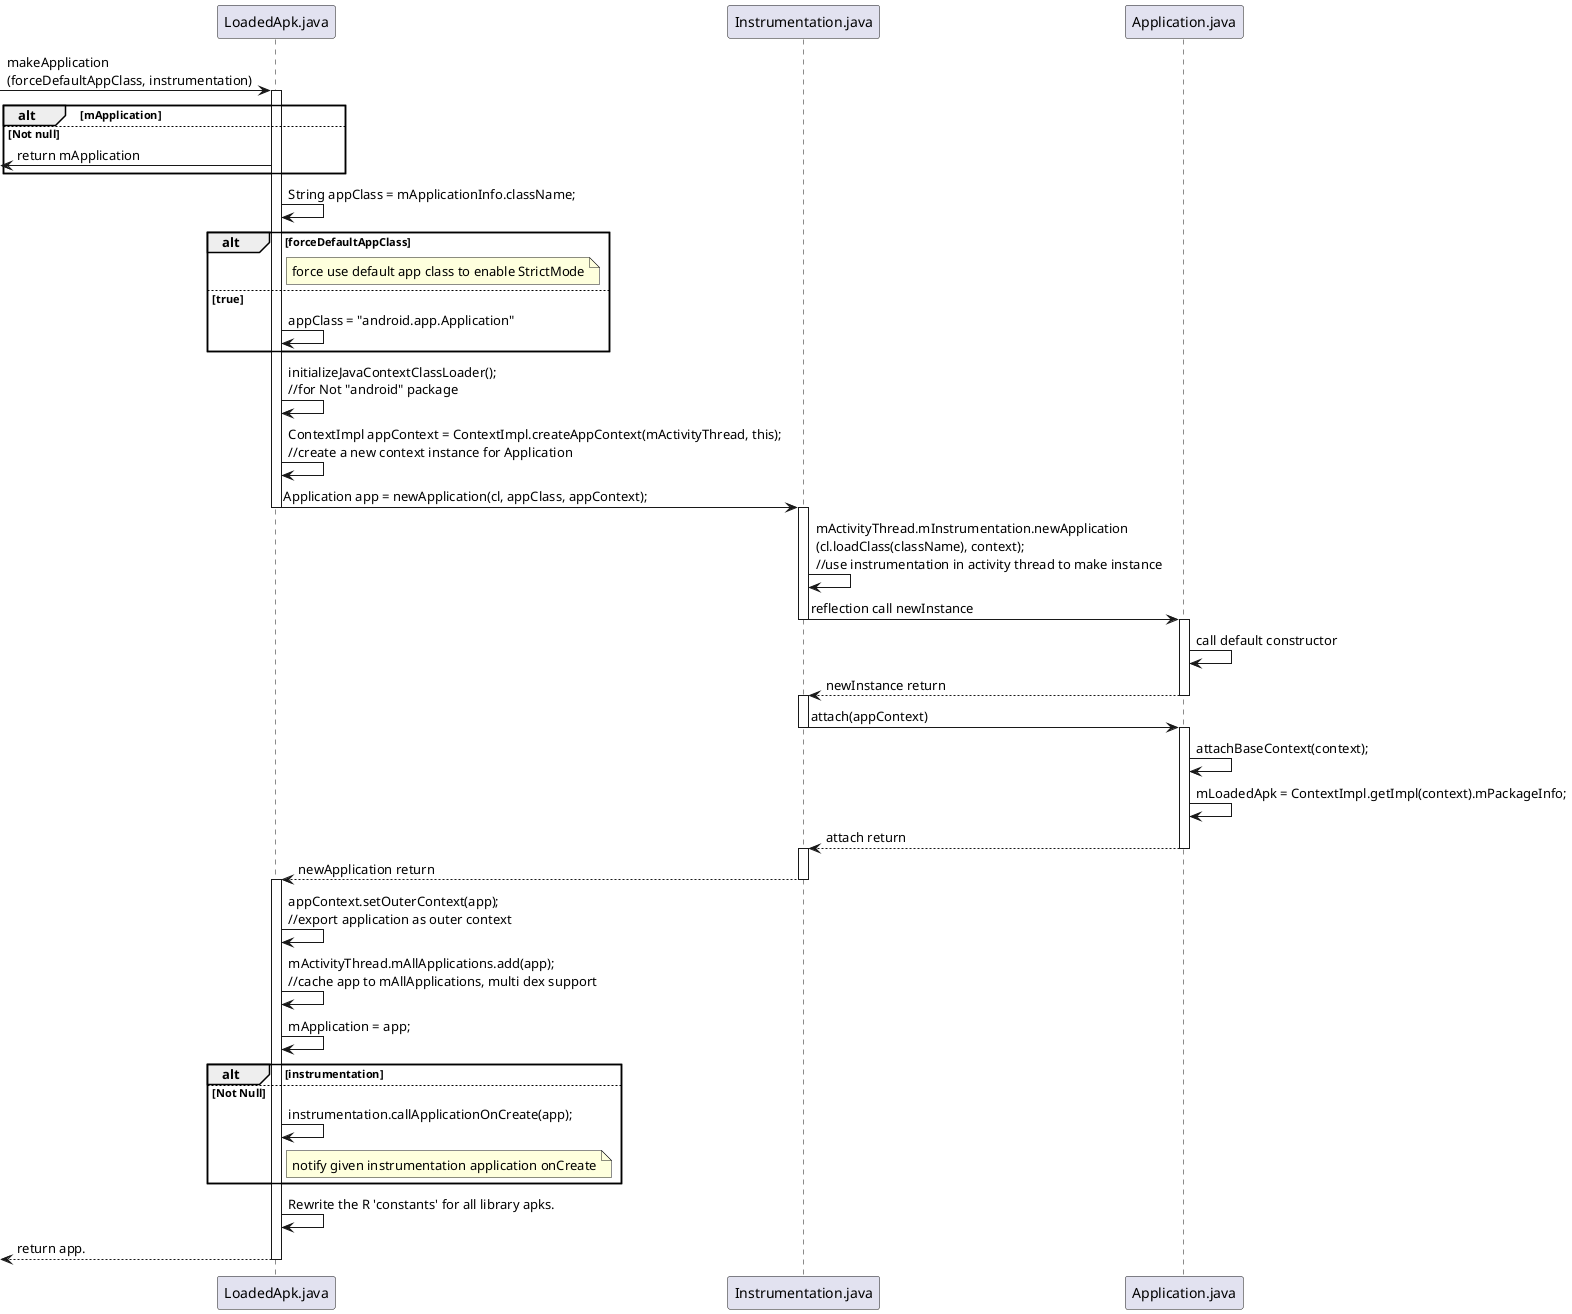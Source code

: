@startuml

participant LoadedApk as "LoadedApk.java"

participant Instrumentation as "Instrumentation.java"

participant Application as "Application.java"

-> LoadedApk : makeApplication\
\n(forceDefaultAppClass, instrumentation)

activate LoadedApk

alt mApplication
else Not null
<- LoadedApk : return mApplication
end

LoadedApk -> LoadedApk : String appClass = mApplicationInfo.className;

alt forceDefaultAppClass
    note right of LoadedApk : force use default app class to enable StrictMode
else true
     LoadedApk -> LoadedApk : appClass = "android.app.Application"
end

LoadedApk -> LoadedApk : initializeJavaContextClassLoader();\
\n//for Not "android" package

LoadedApk -> LoadedApk : ContextImpl appContext = ContextImpl.createAppContext(mActivityThread, this);\
\n//create a new context instance for Application

LoadedApk -> Instrumentation : Application app = newApplication(cl, appClass, appContext);

deactivate LoadedApk
activate Instrumentation

Instrumentation -> Instrumentation : mActivityThread.mInstrumentation.newApplication\
\n(cl.loadClass(className), context);\
\n//use instrumentation in activity thread to make instance

Instrumentation -> Application : reflection call newInstance

deactivate Instrumentation
activate Application

Application -> Application : call default constructor

Application --> Instrumentation : newInstance return

deactivate Application
activate Instrumentation

Instrumentation -> Application : attach(appContext)
deactivate Instrumentation
activate Application

Application -> Application : attachBaseContext(context);
Application -> Application : mLoadedApk = ContextImpl.getImpl(context).mPackageInfo;
Application --> Instrumentation : attach return
deactivate Application
activate Instrumentation

Instrumentation --> LoadedApk : newApplication return

deactivate Instrumentation
activate LoadedApk

LoadedApk -> LoadedApk : appContext.setOuterContext(app);\
\n//export application as outer context

LoadedApk -> LoadedApk : mActivityThread.mAllApplications.add(app);\
\n//cache app to mAllApplications, multi dex support

LoadedApk -> LoadedApk : mApplication = app;

alt instrumentation
else Not Null
    LoadedApk -> LoadedApk : instrumentation.callApplicationOnCreate(app);
    note right of LoadedApk : notify given instrumentation application onCreate
end

LoadedApk -> LoadedApk : Rewrite the R 'constants' for all library apks.

<-- LoadedApk : return app.

deactivate LoadedApk

@enduml
